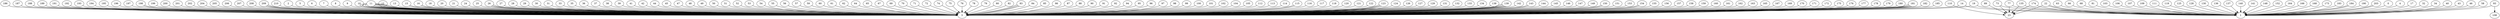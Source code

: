 /* Created by igraph 0.9.4 */
digraph {
  0 [
    name=chinpc16
    followers=151
    friends=574
  ];
  1 [
    name=AirdropDet
    followers=826533
    friends=3
  ];
  2 [
    name=Erni92943094
    followers=1
    friends=95
  ];
  3 [
    name=AirdropStario
    followers=645760
    friends=0
  ];
  4 [
    name=Abina1122
    followers=5
    friends=90
  ];
  5 [
    name=NirobNayeem4
    followers=18
    friends=690
  ];
  6 [
    name=nurulseptii09
    followers=0
    friends=17
  ];
  7 [
    name=Ihsanrm4
    followers=3
    friends=20
  ];
  8 [
    name=rprakib49
    followers=118
    friends=3063
  ];
  9 [
    name=akibkha71938015
    followers=36
    friends=288
  ];
  10 [
    name=Rohim61961077
    followers=2
    friends=380
  ];
  11 [
    name=BRJLzHHEHKDNFLt
    followers=16
    friends=77
  ];
  12 [
    name=Abidinn45026385
    followers=2
    friends=566
  ];
  13 [
    name=DngTnLong1
    followers=45
    friends=77
  ];
  14 [
    name=Neuhuman1
    followers=27
    friends=321
  ];
  15 [
    name=Sabilapake
    followers=6
    friends=104
  ];
  16 [
    name=Zh9hQjksp9yZ1kO
    followers=0
    friends=15
  ];
  17 [
    name=blaatown1
    followers=24
    friends=114
  ];
  18 [
    name=TrMy66683467
    followers=0
    friends=18
  ];
  19 [
    name=rramesh222
    followers=61
    friends=846
  ];
  20 [
    name=NKhqBt34e6M9ipw
    followers=0
    friends=19
  ];
  21 [
    name=alikamatio
    followers=48
    friends=415
  ];
  22 [
    name=Aung92717720
    followers=134
    friends=2366
  ];
  23 [
    name=nftmazeio
    followers=32064
    friends=3
  ];
  24 [
    name=PhyoShin84
    followers=24
    friends=212
  ];
  25 [
    name=michsan979
    followers=451
    friends=2613
  ];
  26 [
    name=yopi024
    followers=0
    friends=60
  ];
  27 [
    name=Bacongbae
    followers=19
    friends=494
  ];
  28 [
    name=tekadota
    followers=83
    friends=2212
  ];
  29 [
    name=BimaSatriaji5
    followers=5
    friends=205
  ];
  30 [
    name=PYoonday
    followers=8
    friends=204
  ];
  31 [
    name=Junaidk27410834
    followers=20
    friends=780
  ];
  32 [
    name=Nargis247148
    followers=9
    friends=370
  ];
  33 [
    name=TC41081997
    followers=72
    friends=533
  ];
  34 [
    name=Timon73201344
    followers=11
    friends=132
  ];
  35 [
    name=patelriship
    followers=868
    friends=1533
  ];
  36 [
    name=azhry5701
    followers=29
    friends=1107
  ];
  37 [
    name=bijoy_jakaria
    followers=1
    friends=37
  ];
  38 [
    name=MaheshBasnayak3
    followers=50
    friends=182
  ];
  39 [
    name=DuncanioEli
    followers=4
    friends=32
  ];
  40 [
    name=HaiderA78474286
    followers=9
    friends=296
  ];
  41 [
    name=tyrrdanih
    followers=1
    friends=33
  ];
  42 [
    name="2gUmxm89OOCiVyp"
    followers=67
    friends=302
  ];
  43 [
    name=sinhcapital1988
    followers=1192
    friends=2417
  ];
  44 [
    name=Dhiraj83488935
    followers=2
    friends=246
  ];
  45 [
    name=lamdo2021
    followers=9
    friends=78
  ];
  46 [
    name=SaifulI88937908
    followers=7
    friends=521
  ];
  47 [
    name=Ahmed83Mubin
    followers=60
    friends=1902
  ];
  48 [
    name=PrinceAsis12
    followers=6
    friends=643
  ];
  49 [
    name=CosteaPaul5
    followers=12
    friends=309
  ];
  50 [
    name=HongBngTm3
    followers=47
    friends=73
  ];
  51 [
    name=pelumi0404
    followers=0
    friends=142
  ];
  52 [
    name=damtuan99
    followers=0
    friends=39
  ];
  53 [
    name=kavistuslis
    followers=54
    friends=393
  ];
  54 [
    name=leyorlando29
    followers=270
    friends=3884
  ];
  55 [
    name=irdan007
    followers=42
    friends=395
  ];
  56 [
    name=Rohit34478377
    followers=0
    friends=77
  ];
  57 [
    name=ChikuYT3
    followers=12
    friends=682
  ];
  58 [
    name=anggabudis29
    followers=181
    friends=602
  ];
  59 [
    name="5QLS6IJBGGF8D6L"
    followers=0
    friends=32
  ];
  60 [
    name=eliya2021
    followers=0
    friends=50
  ];
  61 [
    name=kasun8265
    followers=38
    friends=310
  ];
  62 [
    name=abidsarker7
    followers=47
    friends=1370
  ];
  63 [
    name=AktarJinia
    followers=30
    friends=1127
  ];
  64 [
    name=CryptoLlover143
    followers=56
    friends=583
  ];
  65 [
    name=ehsanra50778031
    followers=3
    friends=38
  ];
  66 [
    name=KristianHerdsm1
    followers=1
    friends=126
  ];
  67 [
    name=dennissignatur
    followers=2963
    friends=3457
  ];
  68 [
    name=muinulshakib
    followers=19
    friends=434
  ];
  69 [
    name=roserioniki
    followers=69
    friends=356
  ];
  70 [
    name=ejikoff_21
    followers=47
    friends=201
  ];
  71 [
    name=Aranda20403307
    followers=4
    friends=339
  ];
  72 [
    name=Nurjana79384884
    followers=25
    friends=1464
  ];
  73 [
    name=CryptoMacho1
    followers=3
    friends=152
  ];
  74 [
    name=zara73473584
    followers=0
    friends=195
  ];
  75 [
    name=Raisa30365300
    followers=25
    friends=252
  ];
  76 [
    name=ESirzee
    followers=5
    friends=158
  ];
  77 [
    name=ahhtoo997
    followers=3
    friends=9
  ];
  78 [
    name=IKEK2K
    followers=2
    friends=70
  ];
  79 [
    name=Ahmedja93633990
    followers=0
    friends=212
  ];
  80 [
    name=dahuscakis
    followers=68
    friends=439
  ];
  81 [
    name=nirobakash7001
    followers=43
    friends=1041
  ];
  82 [
    name=VitChnh7
    followers=46
    friends=72
  ];
  83 [
    name=Humayun123123
    followers=5
    friends=361
  ];
  84 [
    name=amirrezadropbox
    followers=8
    friends=242
  ];
  85 [
    name=WooUen
    followers=26
    friends=267
  ];
  86 [
    name=kalkhetu
    followers=22
    friends=1531
  ];
  87 [
    name=Mehdiraei1
    followers=273
    friends=2463
  ];
  88 [
    name=chimaspage
    followers=1032
    friends=1363
  ];
  89 [
    name=NgoThaohy
    followers=1
    friends=15
  ];
  90 [
    name=sali643
    followers=25
    friends=364
  ];
  91 [
    name=mr07AWYdEXuP8Zb
    followers=160
    friends=1269
  ];
  92 [
    name=Momtazakter737
    followers=2
    friends=21
  ];
  93 [
    name=LukmanH4288
    followers=0
    friends=70
  ];
  94 [
    name=JongJavaCryp
    followers=6
    friends=146
  ];
  95 [
    name=Tahsan1313
    followers=135
    friends=2395
  ];
  96 [
    name=mszdmr
    followers=333
    friends=589
  ];
  97 [
    name=Amir12357092
    followers=13
    friends=783
  ];
  98 [
    name=leo05246196
    followers=92
    friends=367
  ];
  99 [
    name=EmonKha51103549
    followers=7
    friends=383
  ];
  100 [
    name=ture_bora
    followers=247
    friends=197
  ];
  101 [
    name=zakaria123415
    followers=18
    friends=325
  ];
  102 [
    name=Murtaviyah
    followers=4
    friends=88
  ];
  103 [
    name=mofizud45749707
    followers=7
    friends=298
  ];
  104 [
    name=thebiotv
    followers=1
    friends=11
  ];
  105 [
    name=Khant2731997
    followers=49
    friends=115
  ];
  106 [
    name=bharani522
    followers=1
    friends=50
  ];
  107 [
    name=Bayzid444
    followers=1
    friends=107
  ];
  108 [
    name=WapSwapFinance
    followers=20107
    friends=20107
  ];
  109 [
    name=alttnnt
    followers=22
    friends=134
  ];
  110 [
    name=Nguyenvantu1983
    followers=114
    friends=2279
  ];
  111 [
    name=YMakily
    followers=7
    friends=305
  ];
  112 [
    name=nidhin8781
    followers=4
    friends=67
  ];
  113 [
    name=NursamadSamad
    followers=19
    friends=1697
  ];
  114 [
    name=Mr_Biit
    followers=102
    friends=311
  ];
  115 [
    name=KhngT37334081
    followers=51
    friends=41
  ];
  116 [
    name=moemoe2492016
    followers=159
    friends=198
  ];
  117 [
    name=mohanroy249
    followers=1
    friends=74
  ];
  118 [
    name=bgninter
    followers=0
    friends=185
  ];
  119 [
    name=Roshumodi
    followers=4
    friends=160
  ];
  120 [
    name=Fikri071204
    followers=4
    friends=25
  ];
  121 [
    name=cciiaa007
    followers=26
    friends=80
  ];
  122 [
    name=Andrew_Chil
    followers=11
    friends=382
  ];
  123 [
    name=Manisha95704129
    followers=5
    friends=169
  ];
  124 [
    name=ngKimThng5
    followers=46
    friends=74
  ];
  125 [
    name=barscript99
    followers=2
    friends=55
  ];
  126 [
    name=Behzad6700
    followers=1
    friends=125
  ];
  127 [
    name=pauuuuzzzzyy
    followers=91
    friends=4709
  ];
  128 [
    name=Polash000drp
    followers=18
    friends=648
  ];
  129 [
    name=cuongdien2468
    followers=46
    friends=503
  ];
  130 [
    name=yaghoob2603
    followers=5
    friends=53
  ];
  131 [
    name=MdAkheruzzaman5
    followers=10
    friends=304
  ];
  132 [
    name=NguyenWassily
    followers=1
    friends=27
  ];
  133 [
    name=TUSHARM17049335
    followers=118
    friends=1295
  ];
  134 [
    name=SohelRa85848974
    followers=58
    friends=2868
  ];
  135 [
    name=AriyanI07864274
    followers=61
    friends=1052
  ];
  136 [
    name=Mehedi006677
    followers=2
    friends=157
  ];
  137 [
    name=NghiaTr19036830
    followers=22
    friends=248
  ];
  138 [
    name=raju_motalib
    followers=3
    friends=50
  ];
  139 [
    name=SarkarSarka5
    followers=1
    friends=217
  ];
  140 [
    name=IronysMaloo
    followers=17
    friends=1076
  ];
  141 [
    name=tuan04621984
    followers=1
    friends=69
  ];
  142 [
    name=sweetpotato9800
    followers=6
    friends=169
  ];
  143 [
    name=smirnovcrypto
    followers=39
    friends=253
  ];
  144 [
    name="2Parimal"
    followers=3
    friends=341
  ];
  145 [
    name=SaragiAlexander
    followers=118
    friends=1410
  ];
  146 [
    name=Atilabehzad1
    followers=0
    friends=44
  ];
  147 [
    name=bhram3655
    followers=41
    friends=478
  ];
  148 [
    name=maithucpham5253
    followers=2
    friends=61
  ];
  149 [
    name=AbTechnO2
    followers=1
    friends=51
  ];
  150 [
    name=yatioo11456154
    followers=63
    friends=129
  ];
  151 [
    name=tahsin_nil
    followers=144
    friends=2713
  ];
  152 [
    name=MdNaeem50
    followers=5
    friends=156
  ];
  153 [
    name=TimeTra98478288
    followers=7
    friends=256
  ];
  154 [
    name=RosNs571
    followers=2
    friends=65
  ];
  155 [
    name=PhanCngLc5
    followers=46
    friends=86
  ];
  156 [
    name=QaCmz3c0ba28XNY
    followers=318
    friends=527
  ];
  157 [
    name=noobultra118
    followers=20
    friends=94
  ];
  158 [
    name=haj_SeZaR
    followers=11
    friends=167
  ];
  159 [
    name=airdrop130202
    followers=7
    friends=53
  ];
  160 [
    name=Olajire_JX
    followers=910
    friends=3159
  ];
  161 [
    name=mrs2281
    followers=329
    friends=2120
  ];
  162 [
    name=paisketug
    followers=35
    friends=180
  ];
  163 [
    name=Salarkurd641
    followers=51
    friends=1574
  ];
  164 [
    name=JibonDui
    followers=19
    friends=339
  ];
  165 [
    name=Mahdiz43783558
    followers=1
    friends=73
  ];
  166 [
    name=Mamataik8
    followers=29
    friends=793
  ];
  167 [
    name=FolarinDavid4
    followers=49
    friends=202
  ];
  168 [
    name=SharonRs9
    followers=18
    friends=826
  ];
  169 [
    name=jakaria2580
    followers=2
    friends=184
  ];
  170 [
    name=AnazGafoor
    followers=12
    friends=397
  ];
  171 [
    name=ashishshaw220
    followers=8
    friends=485
  ];
  172 [
    name=MdMusfi25394718
    followers=44
    friends=854
  ];
  173 [
    name=Kktooch1
    followers=2
    friends=34
  ];
  174 [
    name=alfsheva
    followers=11
    friends=26
  ];
  175 [
    name=rasoulebrahimi5
    followers=22
    friends=415
  ];
  176 [
    name="19disha67"
    followers=3
    friends=126
  ];
  177 [
    name=SacLang96
    followers=12
    friends=682
  ];
  178 [
    name=Lahtest1
    followers=39
    friends=406
  ];
  179 [
    name=hosinimatip
    followers=7
    friends=579
  ];
  180 [
    name=Lupa81567
    followers=5
    friends=123
  ];
  181 [
    name=Cortezzzzz46
    followers=0
    friends=34
  ];
  182 [
    name=Xabara071199
    followers=28
    friends=552
  ];
  183 [
    name=AldiYusfi1
    followers=5
    friends=53
  ];
  184 [
    name=MaryKrosik
    followers=1
    friends=23
  ];
  185 [
    name=Dima91777498
    followers=19
    friends=163
  ];
  186 [
    name=MatsRomik
    followers=17
    friends=282
  ];
  187 [
    name=BagusLilian
    followers=0
    friends=4
  ];
  188 [
    name=MonirRezia
    followers=6
    friends=414
  ];
  189 [
    name="4228591near"
    followers=2
    friends=270
  ];
  190 [
    name=RdRoyalstar
    followers=2
    friends=19
  ];
  191 [
    name=DimasIs02662080
    followers=25
    friends=720
  ];
  192 [
    name=hesam40351440
    followers=23
    friends=909
  ];
  193 [
    name=Tomtom73848511
    followers=1
    friends=51
  ];
  194 [
    name=Chiefsossakef
    followers=0
    friends=14
  ];
  195 [
    name=kothet5678
    followers=219
    friends=534
  ];
  196 [
    name=MirnAprilia91
    followers=94
    friends=1417
  ];
  197 [
    name=Samina28864686
    followers=0
    friends=101
  ];
  198 [
    name=Hosseinqashqai3
    followers=4
    friends=422
  ];
  199 [
    name=bokulapu
    followers=50
    friends=686
  ];
  200 [
    name=Kaneki29102001
    followers=19
    friends=85
  ];
  201 [
    name=MdHalim03263334
    followers=119
    friends=881
  ];
  202 [
    name=tahsanul_hoque
    followers=33
    friends=431
  ];
  203 [
    name=Mahdi922113
    followers=1
    friends=27
  ];
  204 [
    name=JoynalA38266388
    followers=26
    friends=1032
  ];
  205 [
    name=PrinceShopon2
    followers=1
    friends=31
  ];
  206 [
    name=NahidulHaque19
    followers=0
    friends=34
  ];
  207 [
    name=maswalindo
    followers=0
    friends=17
  ];
  208 [
    name=Hasan69531388
    followers=2
    friends=74
  ];
  209 [
    name=HoangBa33958710
    followers=2
    friends=130
  ];
  210 [
    name=LamNguy14
    followers=0
    friends=9
  ];

  0 -> 1 [
    source=chinpc16
    target=AirdropDet
    tweet=1461240902102360064
    time="2021-11-18T07:52:34+00:00"
    weight=1
  ];
  2 -> 3 [
    source=Erni92943094
    target=AirdropStario
    tweet=1461240898021249024
    time="2021-11-18T07:52:33+00:00"
    weight=1
  ];
  4 -> 1 [
    source=Abina1122
    target=AirdropDet
    tweet=1461240857713995784
    time="2021-11-18T07:52:23+00:00"
    weight=1
  ];
  5 -> 3 [
    source=NirobNayeem4
    target=AirdropStario
    tweet=1461240844632035335
    time="2021-11-18T07:52:20+00:00"
    weight=1
  ];
  6 -> 3 [
    source=nurulseptii09
    target=AirdropStario
    tweet=1461240820162461698
    time="2021-11-18T07:52:14+00:00"
    weight=1
  ];
  7 -> 3 [
    source=Ihsanrm4
    target=AirdropStario
    tweet=1461240818279145483
    time="2021-11-18T07:52:14+00:00"
    weight=1
  ];
  8 -> 3 [
    source=rprakib49
    target=AirdropStario
    tweet=1461240802806431745
    time="2021-11-18T07:52:10+00:00"
    weight=1
  ];
  9 -> 3 [
    source=akibkha71938015
    target=AirdropStario
    tweet=1461240800013029377
    time="2021-11-18T07:52:09+00:00"
    weight=1
  ];
  10 -> 3 [
    source=Rohim61961077
    target=AirdropStario
    tweet=1461240796611448835
    time="2021-11-18T07:52:09+00:00"
    weight=1
  ];
  11 -> 3 [
    source=BRJLzHHEHKDNFLt
    target=AirdropStario
    tweet=1461240676809691136
    time="2021-11-18T07:51:40+00:00"
    weight=1
  ];
  11 -> 3 [
    source=BRJLzHHEHKDNFLt
    target=AirdropStario
    tweet=1461240687865831429
    time="2021-11-18T07:51:43+00:00"
    weight=1
  ];
  11 -> 3 [
    source=BRJLzHHEHKDNFLt
    target=AirdropStario
    tweet=1461240698020278273
    time="2021-11-18T07:51:45+00:00"
    weight=1
  ];
  11 -> 3 [
    source=BRJLzHHEHKDNFLt
    target=AirdropStario
    tweet=1461240715095248899
    time="2021-11-18T07:51:49+00:00"
    weight=1
  ];
  11 -> 3 [
    source=BRJLzHHEHKDNFLt
    target=AirdropStario
    tweet=1461240724276629508
    time="2021-11-18T07:51:51+00:00"
    weight=1
  ];
  11 -> 3 [
    source=BRJLzHHEHKDNFLt
    target=AirdropStario
    tweet=1461240736989335552
    time="2021-11-18T07:51:54+00:00"
    weight=1
  ];
  11 -> 3 [
    source=BRJLzHHEHKDNFLt
    target=AirdropStario
    tweet=1461240745839501312
    time="2021-11-18T07:51:57+00:00"
    weight=1
  ];
  11 -> 3 [
    source=BRJLzHHEHKDNFLt
    target=AirdropStario
    tweet=1461240757919137799
    time="2021-11-18T07:51:59+00:00"
    weight=1
  ];
  11 -> 3 [
    source=BRJLzHHEHKDNFLt
    target=AirdropStario
    tweet=1461240768002146306
    time="2021-11-18T07:52:02+00:00"
    weight=1
  ];
  11 -> 3 [
    source=BRJLzHHEHKDNFLt
    target=AirdropStario
    tweet=1461240778206892033
    time="2021-11-18T07:52:04+00:00"
    weight=1
  ];
  11 -> 3 [
    source=BRJLzHHEHKDNFLt
    target=AirdropStario
    tweet=1461240787514142721
    time="2021-11-18T07:52:06+00:00"
    weight=1
  ];
  12 -> 3 [
    source=Abidinn45026385
    target=AirdropStario
    tweet=1461240783772606466
    time="2021-11-18T07:52:06+00:00"
    weight=1
  ];
  13 -> 3 [
    source=DngTnLong1
    target=AirdropStario
    tweet=1461240783449722885
    time="2021-11-18T07:52:05+00:00"
    weight=1
  ];
  14 -> 1 [
    source=Neuhuman1
    target=AirdropDet
    tweet=1461240783353389058
    time="2021-11-18T07:52:05+00:00"
    weight=1
  ];
  14 -> 3 [
    source=Neuhuman1
    target=AirdropStario
    tweet=1461240431774253056
    time="2021-11-18T07:50:42+00:00"
    weight=1
  ];
  15 -> 3 [
    source=Sabilapake
    target=AirdropStario
    tweet=1461240053590474752
    time="2021-11-18T07:49:11+00:00"
    weight=1
  ];
  15 -> 3 [
    source=Sabilapake
    target=AirdropStario
    tweet=1461240775572803594
    time="2021-11-18T07:52:04+00:00"
    weight=1
  ];
  16 -> 3 [
    source=Zh9hQjksp9yZ1kO
    target=AirdropStario
    tweet=1461240739413860358
    time="2021-11-18T07:51:55+00:00"
    weight=1
  ];
  16 -> 3 [
    source=Zh9hQjksp9yZ1kO
    target=AirdropStario
    tweet=1461240774574714880
    time="2021-11-18T07:52:03+00:00"
    weight=1
  ];
  17 -> 1 [
    source=blaatown1
    target=AirdropDet
    tweet=1461240771781165060
    time="2021-11-18T07:52:03+00:00"
    weight=1
  ];
  18 -> 3 [
    source=TrMy66683467
    target=AirdropStario
    tweet=1461240769449058304
    time="2021-11-18T07:52:02+00:00"
    weight=1
  ];
  19 -> 1 [
    source=rramesh222
    target=AirdropDet
    tweet=1461239589562159106
    time="2021-11-18T07:47:21+00:00"
    weight=1
  ];
  19 -> 3 [
    source=rramesh222
    target=AirdropStario
    tweet=1461240761245216769
    time="2021-11-18T07:52:00+00:00"
    weight=1
  ];
  20 -> 3 [
    source=NKhqBt34e6M9ipw
    target=AirdropStario
    tweet=1461240754874077192
    time="2021-11-18T07:51:59+00:00"
    weight=1
  ];
  21 -> 3 [
    source=alikamatio
    target=AirdropStario
    tweet=1461240752487292933
    time="2021-11-18T07:51:58+00:00"
    weight=1
  ];
  22 -> 1 [
    source=Aung92717720
    target=AirdropDet
    tweet=1461240591585406978
    time="2021-11-18T07:51:20+00:00"
    weight=1
  ];
  22 -> 1 [
    source=Aung92717720
    target=AirdropDet
    tweet=1461240661684879363
    time="2021-11-18T07:51:36+00:00"
    weight=1
  ];
  22 -> 23 [
    source=Aung92717720
    target=nftmazeio
    tweet=1461240742442012682
    time="2021-11-18T07:51:56+00:00"
    weight=1
  ];
  24 -> 3 [
    source=PhyoShin84
    target=AirdropStario
    tweet=1461240740554555392
    time="2021-11-18T07:51:55+00:00"
    weight=1
  ];
  25 -> 3 [
    source=michsan979
    target=AirdropStario
    tweet=1461240718538657792
    time="2021-11-18T07:51:50+00:00"
    weight=1
  ];
  26 -> 3 [
    source=yopi024
    target=AirdropStario
    tweet=1461240631116722176
    time="2021-11-18T07:51:29+00:00"
    weight=1
  ];
  26 -> 3 [
    source=yopi024
    target=AirdropStario
    tweet=1461240664918609928
    time="2021-11-18T07:51:37+00:00"
    weight=1
  ];
  26 -> 3 [
    source=yopi024
    target=AirdropStario
    tweet=1461240692131262472
    time="2021-11-18T07:51:44+00:00"
    weight=1
  ];
  27 -> 3 [
    source=Bacongbae
    target=AirdropStario
    tweet=1461240690264866817
    time="2021-11-18T07:51:43+00:00"
    weight=1
  ];
  28 -> 3 [
    source=tekadota
    target=AirdropStario
    tweet=1461240674045468676
    time="2021-11-18T07:51:39+00:00"
    weight=1
  ];
  29 -> 3 [
    source=BimaSatriaji5
    target=AirdropStario
    tweet=1461240669901443075
    time="2021-11-18T07:51:38+00:00"
    weight=1
  ];
  30 -> 3 [
    source=PYoonday
    target=AirdropStario
    tweet=1461240668882231297
    time="2021-11-18T07:51:38+00:00"
    weight=1
  ];
  31 -> 3 [
    source=Junaidk27410834
    target=AirdropStario
    tweet=1461240620358455296
    time="2021-11-18T07:51:27+00:00"
    weight=1
  ];
  32 -> 1 [
    source=Nargis247148
    target=AirdropDet
    tweet=1461240612749938690
    time="2021-11-18T07:51:25+00:00"
    weight=1
  ];
  33 -> 3 [
    source=TC41081997
    target=AirdropStario
    tweet=1461240584174247942
    time="2021-11-18T07:51:18+00:00"
    weight=1
  ];
  34 -> 1 [
    source=Timon73201344
    target=AirdropDet
    tweet=1461240568277704713
    time="2021-11-18T07:51:14+00:00"
    weight=1
  ];
  35 -> 3 [
    source=patelriship
    target=AirdropStario
    tweet=1461240547146825730
    time="2021-11-18T07:51:09+00:00"
    weight=1
  ];
  36 -> 3 [
    source=azhry5701
    target=AirdropStario
    tweet=1461240506038382592
    time="2021-11-18T07:50:59+00:00"
    weight=1
  ];
  37 -> 3 [
    source=bijoy_jakaria
    target=AirdropStario
    tweet=1461240498841010178
    time="2021-11-18T07:50:58+00:00"
    weight=1
  ];
  38 -> 3 [
    source=MaheshBasnayak3
    target=AirdropStario
    tweet=1461240487596150787
    time="2021-11-18T07:50:55+00:00"
    weight=1
  ];
  39 -> 3 [
    source=DuncanioEli
    target=AirdropStario
    tweet=1461240487566663682
    time="2021-11-18T07:50:55+00:00"
    weight=1
  ];
  40 -> 1 [
    source=HaiderA78474286
    target=AirdropDet
    tweet=1461240487289835520
    time="2021-11-18T07:50:55+00:00"
    weight=1
  ];
  41 -> 3 [
    source=tyrrdanih
    target=AirdropStario
    tweet=1461240483049394176
    time="2021-11-18T07:50:54+00:00"
    weight=1
  ];
  42 -> 3 [
    source="2gUmxm89OOCiVyp"
    target=AirdropStario
    tweet=1461240438879309827
    time="2021-11-18T07:50:43+00:00"
    weight=1
  ];
  43 -> 1 [
    source=sinhcapital1988
    target=AirdropDet
    tweet=1461240405098332170
    time="2021-11-18T07:50:35+00:00"
    weight=1
  ];
  44 -> 3 [
    source=Dhiraj83488935
    target=AirdropStario
    tweet=1461240403886108674
    time="2021-11-18T07:50:35+00:00"
    weight=1
  ];
  45 -> 3 [
    source=lamdo2021
    target=AirdropStario
    tweet=1461240374869954565
    time="2021-11-18T07:50:28+00:00"
    weight=1
  ];
  46 -> 1 [
    source=SaifulI88937908
    target=AirdropDet
    tweet=1461240374098153473
    time="2021-11-18T07:50:28+00:00"
    weight=1
  ];
  47 -> 3 [
    source=Ahmed83Mubin
    target=AirdropStario
    tweet=1461240369392533504
    time="2021-11-18T07:50:27+00:00"
    weight=1
  ];
  48 -> 3 [
    source=PrinceAsis12
    target=AirdropStario
    tweet=1461240366460379140
    time="2021-11-18T07:50:26+00:00"
    weight=1
  ];
  49 -> 3 [
    source=CosteaPaul5
    target=AirdropStario
    tweet=1461240363276976131
    time="2021-11-18T07:50:25+00:00"
    weight=1
  ];
  50 -> 3 [
    source=HongBngTm3
    target=AirdropStario
    tweet=1461240348823281669
    time="2021-11-18T07:50:22+00:00"
    weight=1
  ];
  51 -> 3 [
    source=pelumi0404
    target=AirdropStario
    tweet=1461240348492148743
    time="2021-11-18T07:50:22+00:00"
    weight=1
  ];
  52 -> 3 [
    source=damtuan99
    target=AirdropStario
    tweet=1461240345711108106
    time="2021-11-18T07:50:21+00:00"
    weight=1
  ];
  53 -> 3 [
    source=kavistuslis
    target=AirdropStario
    tweet=1461240339495198721
    time="2021-11-18T07:50:20+00:00"
    weight=1
  ];
  54 -> 3 [
    source=leyorlando29
    target=AirdropStario
    tweet=1461240332457111555
    time="2021-11-18T07:50:18+00:00"
    weight=1
  ];
  55 -> 3 [
    source=irdan007
    target=AirdropStario
    tweet=1461240325121331201
    time="2021-11-18T07:50:16+00:00"
    weight=1
  ];
  56 -> 3 [
    source=Rohit34478377
    target=AirdropStario
    tweet=1461240324076957700
    time="2021-11-18T07:50:16+00:00"
    weight=1
  ];
  57 -> 3 [
    source=ChikuYT3
    target=AirdropStario
    tweet=1461240323129044992
    time="2021-11-18T07:50:16+00:00"
    weight=1
  ];
  58 -> 1 [
    source=anggabudis29
    target=AirdropDet
    tweet=1461240310407647235
    time="2021-11-18T07:50:13+00:00"
    weight=1
  ];
  59 -> 3 [
    source="5QLS6IJBGGF8D6L"
    target=AirdropStario
    tweet=1461240300358279172
    time="2021-11-18T07:50:10+00:00"
    weight=1
  ];
  60 -> 3 [
    source=eliya2021
    target=AirdropStario
    tweet=1461240299041304576
    time="2021-11-18T07:50:10+00:00"
    weight=1
  ];
  61 -> 3 [
    source=kasun8265
    target=AirdropStario
    tweet=1461240274449887240
    time="2021-11-18T07:50:04+00:00"
    weight=1
  ];
  62 -> 3 [
    source=abidsarker7
    target=AirdropStario
    tweet=1461240258905849856
    time="2021-11-18T07:50:00+00:00"
    weight=1
  ];
  63 -> 1 [
    source=AktarJinia
    target=AirdropDet
    tweet=1461240193466445827
    time="2021-11-18T07:49:45+00:00"
    weight=1
  ];
  64 -> 3 [
    source=CryptoLlover143
    target=AirdropStario
    tweet=1461240186575097860
    time="2021-11-18T07:49:43+00:00"
    weight=1
  ];
  65 -> 3 [
    source=ehsanra50778031
    target=AirdropStario
    tweet=1461240152987217925
    time="2021-11-18T07:49:35+00:00"
    weight=1
  ];
  66 -> 1 [
    source=KristianHerdsm1
    target=AirdropDet
    tweet=1461240138042777605
    time="2021-11-18T07:49:32+00:00"
    weight=1
  ];
  67 -> 3 [
    source=dennissignatur
    target=AirdropStario
    tweet=1461240137350852613
    time="2021-11-18T07:49:31+00:00"
    weight=1
  ];
  68 -> 1 [
    source=muinulshakib
    target=AirdropDet
    tweet=1461240126680408065
    time="2021-11-18T07:49:29+00:00"
    weight=1
  ];
  69 -> 3 [
    source=roserioniki
    target=AirdropStario
    tweet=1461240075103219712
    time="2021-11-18T07:49:17+00:00"
    weight=1
  ];
  70 -> 3 [
    source=ejikoff_21
    target=AirdropStario
    tweet=1461240074415259649
    time="2021-11-18T07:49:16+00:00"
    weight=1
  ];
  71 -> 3 [
    source=Aranda20403307
    target=AirdropStario
    tweet=1461240063564546053
    time="2021-11-18T07:49:14+00:00"
    weight=1
  ];
  72 -> 3 [
    source=Nurjana79384884
    target=AirdropStario
    tweet=1461240045709389826
    time="2021-11-18T07:49:10+00:00"
    weight=1
  ];
  73 -> 1 [
    source=CryptoMacho1
    target=AirdropDet
    tweet=1461240041032798213
    time="2021-11-18T07:49:08+00:00"
    weight=1
  ];
  73 -> 23 [
    source=CryptoMacho1
    target=nftmazeio
    tweet=1461239804721610757
    time="2021-11-18T07:48:12+00:00"
    weight=1
  ];
  74 -> 3 [
    source=zara73473584
    target=AirdropStario
    tweet=1461239996820590592
    time="2021-11-18T07:48:58+00:00"
    weight=1
  ];
  75 -> 3 [
    source=Raisa30365300
    target=AirdropStario
    tweet=1461239990545956868
    time="2021-11-18T07:48:56+00:00"
    weight=1
  ];
  76 -> 3 [
    source=ESirzee
    target=AirdropStario
    tweet=1461239988163649540
    time="2021-11-18T07:48:56+00:00"
    weight=1
  ];
  77 -> 1 [
    source=ahhtoo997
    target=AirdropDet
    tweet=1461239973877739522
    time="2021-11-18T07:48:52+00:00"
    weight=1
  ];
  77 -> 23 [
    source=ahhtoo997
    target=nftmazeio
    tweet=1461239387816030214
    time="2021-11-18T07:46:33+00:00"
    weight=1
  ];
  78 -> 3 [
    source=IKEK2K
    target=AirdropStario
    tweet=1461239972439154691
    time="2021-11-18T07:48:52+00:00"
    weight=1
  ];
  79 -> 3 [
    source=Ahmedja93633990
    target=AirdropStario
    tweet=1461239966571249668
    time="2021-11-18T07:48:51+00:00"
    weight=1
  ];
  80 -> 3 [
    source=dahuscakis
    target=AirdropStario
    tweet=1461239959457701891
    time="2021-11-18T07:48:49+00:00"
    weight=1
  ];
  81 -> 1 [
    source=nirobakash7001
    target=AirdropDet
    tweet=1461239910506000392
    time="2021-11-18T07:48:37+00:00"
    weight=1
  ];
  82 -> 3 [
    source=VitChnh7
    target=AirdropStario
    tweet=1461239908622766085
    time="2021-11-18T07:48:37+00:00"
    weight=1
  ];
  83 -> 3 [
    source=Humayun123123
    target=AirdropStario
    tweet=1461239869896757250
    time="2021-11-18T07:48:28+00:00"
    weight=1
  ];
  83 -> 3 [
    source=Humayun123123
    target=AirdropStario
    tweet=1461239884832653312
    time="2021-11-18T07:48:31+00:00"
    weight=1
  ];
  83 -> 3 [
    source=Humayun123123
    target=AirdropStario
    tweet=1461239900116717573
    time="2021-11-18T07:48:35+00:00"
    weight=1
  ];
  84 -> 3 [
    source=amirrezadropbox
    target=AirdropStario
    tweet=1461239896857878531
    time="2021-11-18T07:48:34+00:00"
    weight=1
  ];
  85 -> 3 [
    source=WooUen
    target=AirdropStario
    tweet=1461239892776652800
    time="2021-11-18T07:48:33+00:00"
    weight=1
  ];
  86 -> 3 [
    source=kalkhetu
    target=AirdropStario
    tweet=1461239880948719617
    time="2021-11-18T07:48:30+00:00"
    weight=1
  ];
  87 -> 3 [
    source=Mehdiraei1
    target=AirdropStario
    tweet=1461239851664252931
    time="2021-11-18T07:48:23+00:00"
    weight=1
  ];
  88 -> 3 [
    source=chimaspage
    target=AirdropStario
    tweet=1461239834014535681
    time="2021-11-18T07:48:19+00:00"
    weight=1
  ];
  89 -> 23 [
    source=NgoThaohy
    target=nftmazeio
    tweet=1461239819774824451
    time="2021-11-18T07:48:16+00:00"
    weight=1
  ];
  90 -> 3 [
    source=sali643
    target=AirdropStario
    tweet=1461239808727175170
    time="2021-11-18T07:48:13+00:00"
    weight=1
  ];
  91 -> 3 [
    source=mr07AWYdEXuP8Zb
    target=AirdropStario
    tweet=1461239800539799556
    time="2021-11-18T07:48:11+00:00"
    weight=1
  ];
  92 -> 3 [
    source=Momtazakter737
    target=AirdropStario
    tweet=1461239756092628995
    time="2021-11-18T07:48:01+00:00"
    weight=1
  ];
  93 -> 1 [
    source=LukmanH4288
    target=AirdropDet
    tweet=1461239750006689799
    time="2021-11-18T07:47:59+00:00"
    weight=1
  ];
  93 -> 108 [
    source=LukmanH4288
    target=WapSwapFinance
    tweet=1461239584990240769
    time="2021-11-18T07:47:20+00:00"
    weight=1
  ];
  94 -> 3 [
    source=JongJavaCryp
    target=AirdropStario
    tweet=1461239741681061895
    time="2021-11-18T07:47:57+00:00"
    weight=1
  ];
  95 -> 3 [
    source=Tahsan1313
    target=AirdropStario
    tweet=1461239735293120512
    time="2021-11-18T07:47:56+00:00"
    weight=1
  ];
  96 -> 3 [
    source=mszdmr
    target=AirdropStario
    tweet=1461239729484177408
    time="2021-11-18T07:47:54+00:00"
    weight=1
  ];
  97 -> 3 [
    source=Amir12357092
    target=AirdropStario
    tweet=1461239724660736001
    time="2021-11-18T07:47:53+00:00"
    weight=1
  ];
  98 -> 3 [
    source=leo05246196
    target=AirdropStario
    tweet=1461239717429530625
    time="2021-11-18T07:47:51+00:00"
    weight=1
  ];
  99 -> 3 [
    source=EmonKha51103549
    target=AirdropStario
    tweet=1461239643647606788
    time="2021-11-18T07:47:34+00:00"
    weight=1
  ];
  100 -> 3 [
    source=ture_bora
    target=AirdropStario
    tweet=1461239640330055683
    time="2021-11-18T07:47:33+00:00"
    weight=1
  ];
  101 -> 3 [
    source=zakaria123415
    target=AirdropStario
    tweet=1461239626400780296
    time="2021-11-18T07:47:30+00:00"
    weight=1
  ];
  102 -> 3 [
    source=Murtaviyah
    target=AirdropStario
    tweet=1461239616371970052
    time="2021-11-18T07:47:27+00:00"
    weight=1
  ];
  103 -> 1 [
    source=mofizud45749707
    target=AirdropDet
    tweet=1461239604938350601
    time="2021-11-18T07:47:24+00:00"
    weight=1
  ];
  104 -> 3 [
    source=thebiotv
    target=AirdropStario
    tweet=1461239602690285570
    time="2021-11-18T07:47:24+00:00"
    weight=1
  ];
  105 -> 3 [
    source=Khant2731997
    target=AirdropStario
    tweet=1461239601859686401
    time="2021-11-18T07:47:24+00:00"
    weight=1
  ];
  106 -> 1 [
    source=bharani522
    target=AirdropDet
    tweet=1461239589117456391
    time="2021-11-18T07:47:21+00:00"
    weight=1
  ];
  107 -> 1 [
    source=Bayzid444
    target=AirdropDet
    tweet=1461239588911923203
    time="2021-11-18T07:47:21+00:00"
    weight=1
  ];
  109 -> 1 [
    source=alttnnt
    target=AirdropDet
    tweet=1461239583904047111
    time="2021-11-18T07:47:19+00:00"
    weight=1
  ];
  110 -> 23 [
    source=Nguyenvantu1983
    target=nftmazeio
    tweet=1461239561355362308
    time="2021-11-18T07:47:14+00:00"
    weight=1
  ];
  111 -> 1 [
    source=YMakily
    target=AirdropDet
    tweet=1461239560671739906
    time="2021-11-18T07:47:14+00:00"
    weight=1
  ];
  112 -> 3 [
    source=nidhin8781
    target=AirdropStario
    tweet=1461239556598951947
    time="2021-11-18T07:47:13+00:00"
    weight=1
  ];
  113 -> 3 [
    source=NursamadSamad
    target=AirdropStario
    tweet=1461239546952044544
    time="2021-11-18T07:47:11+00:00"
    weight=1
  ];
  114 -> 3 [
    source=Mr_Biit
    target=AirdropStario
    tweet=1461239535577321477
    time="2021-11-18T07:47:08+00:00"
    weight=1
  ];
  115 -> 3 [
    source=KhngT37334081
    target=AirdropStario
    tweet=1461239519496208385
    time="2021-11-18T07:47:04+00:00"
    weight=1
  ];
  115 -> 3 [
    source=KhngT37334081
    target=AirdropStario
    tweet=1461239528786587650
    time="2021-11-18T07:47:06+00:00"
    weight=1
  ];
  116 -> 3 [
    source=moemoe2492016
    target=AirdropStario
    tweet=1461239498512211970
    time="2021-11-18T07:46:59+00:00"
    weight=1
  ];
  117 -> 3 [
    source=mohanroy249
    target=AirdropStario
    tweet=1461239482544361473
    time="2021-11-18T07:46:55+00:00"
    weight=1
  ];
  118 -> 3 [
    source=bgninter
    target=AirdropStario
    tweet=1461239482536103942
    time="2021-11-18T07:46:55+00:00"
    weight=1
  ];
  119 -> 1 [
    source=Roshumodi
    target=AirdropDet
    tweet=1461239460465545222
    time="2021-11-18T07:46:50+00:00"
    weight=1
  ];
  120 -> 3 [
    source=Fikri071204
    target=AirdropStario
    tweet=1461239439586254855
    time="2021-11-18T07:46:45+00:00"
    weight=1
  ];
  121 -> 3 [
    source=cciiaa007
    target=AirdropStario
    tweet=1461239432346890241
    time="2021-11-18T07:46:43+00:00"
    weight=1
  ];
  122 -> 3 [
    source=Andrew_Chil
    target=AirdropStario
    tweet=1461239426021998592
    time="2021-11-18T07:46:42+00:00"
    weight=1
  ];
  123 -> 3 [
    source=Manisha95704129
    target=AirdropStario
    tweet=1461239359164674049
    time="2021-11-18T07:46:26+00:00"
    weight=1
  ];
  123 -> 3 [
    source=Manisha95704129
    target=AirdropStario
    tweet=1461239389040775173
    time="2021-11-18T07:46:33+00:00"
    weight=1
  ];
  123 -> 3 [
    source=Manisha95704129
    target=AirdropStario
    tweet=1461239408036761602
    time="2021-11-18T07:46:38+00:00"
    weight=1
  ];
  124 -> 3 [
    source=ngKimThng5
    target=AirdropStario
    tweet=1461239407856418820
    time="2021-11-18T07:46:38+00:00"
    weight=1
  ];
  125 -> 1 [
    source=barscript99
    target=AirdropDet
    tweet=1461239401598664706
    time="2021-11-18T07:46:36+00:00"
    weight=1
  ];
  126 -> 3 [
    source=Behzad6700
    target=AirdropStario
    tweet=1461239398964596739
    time="2021-11-18T07:46:35+00:00"
    weight=1
  ];
  127 -> 3 [
    source=pauuuuzzzzyy
    target=AirdropStario
    tweet=1461239397274165254
    time="2021-11-18T07:46:35+00:00"
    weight=1
  ];
  128 -> 1 [
    source=Polash000drp
    target=AirdropDet
    tweet=1461239391704125442
    time="2021-11-18T07:46:34+00:00"
    weight=1
  ];
  129 -> 3 [
    source=cuongdien2468
    target=AirdropStario
    tweet=1461239391569866755
    time="2021-11-18T07:46:34+00:00"
    weight=1
  ];
  130 -> 1 [
    source=yaghoob2603
    target=AirdropDet
    tweet=1461239374746726404
    time="2021-11-18T07:46:30+00:00"
    weight=1
  ];
  131 -> 3 [
    source=MdAkheruzzaman5
    target=AirdropStario
    tweet=1461239369797234695
    time="2021-11-18T07:46:28+00:00"
    weight=1
  ];
  132 -> 3 [
    source=NguyenWassily
    target=AirdropStario
    tweet=1461239364256604161
    time="2021-11-18T07:46:27+00:00"
    weight=1
  ];
  133 -> 3 [
    source=TUSHARM17049335
    target=AirdropStario
    tweet=1461239344899887108
    time="2021-11-18T07:46:22+00:00"
    weight=1
  ];
  134 -> 3 [
    source=SohelRa85848974
    target=AirdropStario
    tweet=1461239311018254341
    time="2021-11-18T07:46:14+00:00"
    weight=1
  ];
  135 -> 1 [
    source=AriyanI07864274
    target=AirdropDet
    tweet=1461239298561232896
    time="2021-11-18T07:46:11+00:00"
    weight=1
  ];
  135 -> 23 [
    source=AriyanI07864274
    target=nftmazeio
    tweet=1461239040456290308
    time="2021-11-18T07:45:10+00:00"
    weight=1
  ];
  136 -> 1 [
    source=Mehedi006677
    target=AirdropDet
    tweet=1461239261563285506
    time="2021-11-18T07:46:03+00:00"
    weight=1
  ];
  137 -> 1 [
    source=NghiaTr19036830
    target=AirdropDet
    tweet=1461239259642273793
    time="2021-11-18T07:46:02+00:00"
    weight=1
  ];
  138 -> 3 [
    source=raju_motalib
    target=AirdropStario
    tweet=1461239177215811586
    time="2021-11-18T07:45:43+00:00"
    weight=1
  ];
  139 -> 3 [
    source=SarkarSarka5
    target=AirdropStario
    tweet=1461238795047620610
    time="2021-11-18T07:44:11+00:00"
    weight=1
  ];
  139 -> 3 [
    source=SarkarSarka5
    target=AirdropStario
    tweet=1461238913176006661
    time="2021-11-18T07:44:40+00:00"
    weight=1
  ];
  139 -> 3 [
    source=SarkarSarka5
    target=AirdropStario
    tweet=1461238963943837697
    time="2021-11-18T07:44:52+00:00"
    weight=1
  ];
  139 -> 3 [
    source=SarkarSarka5
    target=AirdropStario
    tweet=1461239079643742210
    time="2021-11-18T07:45:19+00:00"
    weight=1
  ];
  139 -> 3 [
    source=SarkarSarka5
    target=AirdropStario
    tweet=1461239146115002375
    time="2021-11-18T07:45:35+00:00"
    weight=1
  ];
  140 -> 1 [
    source=IronysMaloo
    target=AirdropDet
    tweet=1461239125252653064
    time="2021-11-18T07:45:30+00:00"
    weight=1
  ];
  141 -> 1 [
    source=tuan04621984
    target=AirdropDet
    tweet=1461239082332438529
    time="2021-11-18T07:45:20+00:00"
    weight=1
  ];
  142 -> 3 [
    source=sweetpotato9800
    target=AirdropStario
    tweet=1461239077429125124
    time="2021-11-18T07:45:19+00:00"
    weight=1
  ];
  143 -> 3 [
    source=smirnovcrypto
    target=AirdropStario
    tweet=1461238932323119108
    time="2021-11-18T07:44:44+00:00"
    weight=1
  ];
  143 -> 3 [
    source=smirnovcrypto
    target=AirdropStario
    tweet=1461239071557234691
    time="2021-11-18T07:45:17+00:00"
    weight=1
  ];
  144 -> 3 [
    source="2Parimal"
    target=AirdropStario
    tweet=1461239066167369734
    time="2021-11-18T07:45:16+00:00"
    weight=1
  ];
  145 -> 3 [
    source=SaragiAlexander
    target=AirdropStario
    tweet=1461239061906014209
    time="2021-11-18T07:45:15+00:00"
    weight=1
  ];
  146 -> 3 [
    source=Atilabehzad1
    target=AirdropStario
    tweet=1461239043820339201
    time="2021-11-18T07:45:11+00:00"
    weight=1
  ];
  147 -> 3 [
    source=bhram3655
    target=AirdropStario
    tweet=1461239041253273600
    time="2021-11-18T07:45:10+00:00"
    weight=1
  ];
  148 -> 1 [
    source=maithucpham5253
    target=AirdropDet
    tweet=1461238979890532353
    time="2021-11-18T07:44:55+00:00"
    weight=1
  ];
  149 -> 3 [
    source=AbTechnO2
    target=AirdropStario
    tweet=1461238967660158981
    time="2021-11-18T07:44:53+00:00"
    weight=1
  ];
  150 -> 3 [
    source=yatioo11456154
    target=AirdropStario
    tweet=1461238912358047748
    time="2021-11-18T07:44:39+00:00"
    weight=1
  ];
  150 -> 3 [
    source=yatioo11456154
    target=AirdropStario
    tweet=1461238957035769858
    time="2021-11-18T07:44:50+00:00"
    weight=1
  ];
  151 -> 3 [
    source=tahsin_nil
    target=AirdropStario
    tweet=1461238956431851521
    time="2021-11-18T07:44:50+00:00"
    weight=1
  ];
  152 -> 1 [
    source=MdNaeem50
    target=AirdropDet
    tweet=1461238953403719680
    time="2021-11-18T07:44:49+00:00"
    weight=1
  ];
  153 -> 3 [
    source=TimeTra98478288
    target=AirdropStario
    tweet=1461238940938166276
    time="2021-11-18T07:44:46+00:00"
    weight=1
  ];
  154 -> 3 [
    source=RosNs571
    target=AirdropStario
    tweet=1461238628051349505
    time="2021-11-18T07:43:32+00:00"
    weight=1
  ];
  154 -> 3 [
    source=RosNs571
    target=AirdropStario
    tweet=1461238938723512324
    time="2021-11-18T07:44:46+00:00"
    weight=1
  ];
  155 -> 3 [
    source=PhanCngLc5
    target=AirdropStario
    tweet=1461238920960565255
    time="2021-11-18T07:44:41+00:00"
    weight=1
  ];
  156 -> 3 [
    source=QaCmz3c0ba28XNY
    target=AirdropStario
    tweet=1461238912584663043
    time="2021-11-18T07:44:39+00:00"
    weight=1
  ];
  157 -> 3 [
    source=noobultra118
    target=AirdropStario
    tweet=1461238907006115841
    time="2021-11-18T07:44:38+00:00"
    weight=1
  ];
  158 -> 3 [
    source=haj_SeZaR
    target=AirdropStario
    tweet=1461238904229711874
    time="2021-11-18T07:44:37+00:00"
    weight=1
  ];
  159 -> 3 [
    source=airdrop130202
    target=AirdropStario
    tweet=1461238901855559684
    time="2021-11-18T07:44:37+00:00"
    weight=1
  ];
  160 -> 3 [
    source=Olajire_JX
    target=AirdropStario
    tweet=1461238899209080837
    time="2021-11-18T07:44:36+00:00"
    weight=1
  ];
  161 -> 3 [
    source=mrs2281
    target=AirdropStario
    tweet=1461238888198983680
    time="2021-11-18T07:44:34+00:00"
    weight=1
  ];
  162 -> 3 [
    source=paisketug
    target=AirdropStario
    tweet=1461238880653307908
    time="2021-11-18T07:44:32+00:00"
    weight=1
  ];
  163 -> 3 [
    source=Salarkurd641
    target=AirdropStario
    tweet=1461238877751029763
    time="2021-11-18T07:44:31+00:00"
    weight=1
  ];
  164 -> 1 [
    source=JibonDui
    target=AirdropDet
    tweet=1461238875171565569
    time="2021-11-18T07:44:31+00:00"
    weight=1
  ];
  165 -> 3 [
    source=Mahdiz43783558
    target=AirdropStario
    tweet=1461238870868213760
    time="2021-11-18T07:44:29+00:00"
    weight=1
  ];
  166 -> 1 [
    source=Mamataik8
    target=AirdropDet
    tweet=1461238869270032387
    time="2021-11-18T07:44:29+00:00"
    weight=1
  ];
  167 -> 3 [
    source=FolarinDavid4
    target=AirdropStario
    tweet=1461238856255160323
    time="2021-11-18T07:44:26+00:00"
    weight=1
  ];
  168 -> 1 [
    source=SharonRs9
    target=AirdropDet
    tweet=1461238855965630464
    time="2021-11-18T07:44:26+00:00"
    weight=1
  ];
  169 -> 3 [
    source=jakaria2580
    target=AirdropStario
    tweet=1461238853923074050
    time="2021-11-18T07:44:25+00:00"
    weight=1
  ];
  170 -> 3 [
    source=AnazGafoor
    target=AirdropStario
    tweet=1461238852186607617
    time="2021-11-18T07:44:25+00:00"
    weight=1
  ];
  171 -> 3 [
    source=ashishshaw220
    target=AirdropStario
    tweet=1461238850613760000
    time="2021-11-18T07:44:25+00:00"
    weight=1
  ];
  172 -> 3 [
    source=MdMusfi25394718
    target=AirdropStario
    tweet=1461238817906511875
    time="2021-11-18T07:44:17+00:00"
    weight=1
  ];
  173 -> 1 [
    source=Kktooch1
    target=AirdropDet
    tweet=1461238791285272576
    time="2021-11-18T07:44:11+00:00"
    weight=1
  ];
  174 -> 1 [
    source=alfsheva
    target=AirdropDet
    tweet=1461238791113375746
    time="2021-11-18T07:44:10+00:00"
    weight=1
  ];
  174 -> 23 [
    source=alfsheva
    target=nftmazeio
    tweet=1461238742534918145
    time="2021-11-18T07:43:59+00:00"
    weight=1
  ];
  175 -> 3 [
    source=rasoulebrahimi5
    target=AirdropStario
    tweet=1461238771123474439
    time="2021-11-18T07:44:06+00:00"
    weight=1
  ];
  176 -> 3 [
    source="19disha67"
    target=AirdropStario
    tweet=1461238769668009986
    time="2021-11-18T07:44:05+00:00"
    weight=1
  ];
  177 -> 3 [
    source=SacLang96
    target=AirdropStario
    tweet=1461238765947539460
    time="2021-11-18T07:44:04+00:00"
    weight=1
  ];
  178 -> 3 [
    source=Lahtest1
    target=AirdropStario
    tweet=1461238759219859456
    time="2021-11-18T07:44:03+00:00"
    weight=1
  ];
  179 -> 3 [
    source=hosinimatip
    target=AirdropStario
    tweet=1461238752421031941
    time="2021-11-18T07:44:01+00:00"
    weight=1
  ];
  180 -> 3 [
    source=Lupa81567
    target=AirdropStario
    tweet=1461238748822192133
    time="2021-11-18T07:44:00+00:00"
    weight=1
  ];
  181 -> 3 [
    source=Cortezzzzz46
    target=AirdropStario
    tweet=1461238660813115392
    time="2021-11-18T07:43:39+00:00"
    weight=1
  ];
  181 -> 3 [
    source=Cortezzzzz46
    target=AirdropStario
    tweet=1461238672238338055
    time="2021-11-18T07:43:42+00:00"
    weight=1
  ];
  181 -> 3 [
    source=Cortezzzzz46
    target=AirdropStario
    tweet=1461238690932408323
    time="2021-11-18T07:43:47+00:00"
    weight=1
  ];
  181 -> 3 [
    source=Cortezzzzz46
    target=AirdropStario
    tweet=1461238703473319937
    time="2021-11-18T07:43:50+00:00"
    weight=1
  ];
  182 -> 3 [
    source=Xabara071199
    target=AirdropStario
    tweet=1461238646703484930
    time="2021-11-18T07:43:36+00:00"
    weight=1
  ];
  183 -> 1 [
    source=AldiYusfi1
    target=AirdropDet
    tweet=1461238638453264394
    time="2021-11-18T07:43:34+00:00"
    weight=1
  ];
  184 -> 1 [
    source=MaryKrosik
    target=AirdropDet
    tweet=1461238358571732992
    time="2021-11-18T07:42:27+00:00"
    weight=1
  ];
  184 -> 1 [
    source=MaryKrosik
    target=AirdropDet
    tweet=1461238630060634116
    time="2021-11-18T07:43:32+00:00"
    weight=1
  ];
  185 -> 3 [
    source=Dima91777498
    target=AirdropStario
    tweet=1461238630022893573
    time="2021-11-18T07:43:32+00:00"
    weight=1
  ];
  186 -> 3 [
    source=MatsRomik
    target=AirdropStario
    tweet=1461238619784552451
    time="2021-11-18T07:43:30+00:00"
    weight=1
  ];
  187 -> 3 [
    source=BagusLilian
    target=AirdropStario
    tweet=1461238601321123844
    time="2021-11-18T07:43:25+00:00"
    weight=1
  ];
  188 -> 3 [
    source=MonirRezia
    target=AirdropStario
    tweet=1461238600260018176
    time="2021-11-18T07:43:25+00:00"
    weight=1
  ];
  189 -> 3 [
    source="4228591near"
    target=AirdropStario
    tweet=1461238555079057409
    time="2021-11-18T07:43:14+00:00"
    weight=1
  ];
  190 -> 1 [
    source=RdRoyalstar
    target=AirdropDet
    tweet=1461238535747371009
    time="2021-11-18T07:43:10+00:00"
    weight=1
  ];
  191 -> 3 [
    source=DimasIs02662080
    target=AirdropStario
    tweet=1461238526532481025
    time="2021-11-18T07:43:07+00:00"
    weight=1
  ];
  192 -> 3 [
    source=hesam40351440
    target=AirdropStario
    tweet=1461238522438955010
    time="2021-11-18T07:43:06+00:00"
    weight=1
  ];
  193 -> 3 [
    source=Tomtom73848511
    target=AirdropStario
    tweet=1461238508358496259
    time="2021-11-18T07:43:03+00:00"
    weight=1
  ];
  194 -> 3 [
    source=Chiefsossakef
    target=AirdropStario
    tweet=1461238508031520769
    time="2021-11-18T07:43:03+00:00"
    weight=1
  ];
  195 -> 3 [
    source=kothet5678
    target=AirdropStario
    tweet=1461238505921728513
    time="2021-11-18T07:43:02+00:00"
    weight=1
  ];
  196 -> 3 [
    source=MirnAprilia91
    target=AirdropStario
    tweet=1461238498602602501
    time="2021-11-18T07:43:01+00:00"
    weight=1
  ];
  197 -> 3 [
    source=Samina28864686
    target=AirdropStario
    tweet=1461238462162472960
    time="2021-11-18T07:42:52+00:00"
    weight=1
  ];
  198 -> 3 [
    source=Hosseinqashqai3
    target=AirdropStario
    tweet=1461238377618067463
    time="2021-11-18T07:42:32+00:00"
    weight=1
  ];
  198 -> 3 [
    source=Hosseinqashqai3
    target=AirdropStario
    tweet=1461238458387771396
    time="2021-11-18T07:42:51+00:00"
    weight=1
  ];
  199 -> 3 [
    source=bokulapu
    target=AirdropStario
    tweet=1461238444965785601
    time="2021-11-18T07:42:48+00:00"
    weight=1
  ];
  200 -> 3 [
    source=Kaneki29102001
    target=AirdropStario
    tweet=1461238428545142789
    time="2021-11-18T07:42:44+00:00"
    weight=1
  ];
  201 -> 3 [
    source=MdHalim03263334
    target=AirdropStario
    tweet=1461238425114214403
    time="2021-11-18T07:42:43+00:00"
    weight=1
  ];
  202 -> 3 [
    source=tahsanul_hoque
    target=AirdropStario
    tweet=1461238419682516995
    time="2021-11-18T07:42:42+00:00"
    weight=1
  ];
  203 -> 1 [
    source=Mahdi922113
    target=AirdropDet
    tweet=1461238356780765185
    time="2021-11-18T07:42:27+00:00"
    weight=1
  ];
  203 -> 1 [
    source=Mahdi922113
    target=AirdropDet
    tweet=1461238371787980805
    time="2021-11-18T07:42:30+00:00"
    weight=1
  ];
  204 -> 3 [
    source=JoynalA38266388
    target=AirdropStario
    tweet=1461238342046019585
    time="2021-11-18T07:42:23+00:00"
    weight=1
  ];
  205 -> 3 [
    source=PrinceShopon2
    target=AirdropStario
    tweet=1461238338778648584
    time="2021-11-18T07:42:23+00:00"
    weight=1
  ];
  206 -> 3 [
    source=NahidulHaque19
    target=AirdropStario
    tweet=1461238337901973504
    time="2021-11-18T07:42:22+00:00"
    weight=1
  ];
  207 -> 3 [
    source=maswalindo
    target=AirdropStario
    tweet=1461238292498698248
    time="2021-11-18T07:42:12+00:00"
    weight=1
  ];
  208 -> 3 [
    source=Hasan69531388
    target=AirdropStario
    tweet=1461238291244752896
    time="2021-11-18T07:42:11+00:00"
    weight=1
  ];
  209 -> 3 [
    source=HoangBa33958710
    target=AirdropStario
    tweet=1461238262803034112
    time="2021-11-18T07:42:05+00:00"
    weight=1
  ];
  209 -> 3 [
    source=HoangBa33958710
    target=AirdropStario
    tweet=1461238273053843460
    time="2021-11-18T07:42:07+00:00"
    weight=1
  ];
  209 -> 3 [
    source=HoangBa33958710
    target=AirdropStario
    tweet=1461238282700812291
    time="2021-11-18T07:42:09+00:00"
    weight=1
  ];
  210 -> 3 [
    source=LamNguy14
    target=AirdropStario
    tweet=1461238248861175808
    time="2021-11-18T07:42:01+00:00"
    weight=1
  ];
}
